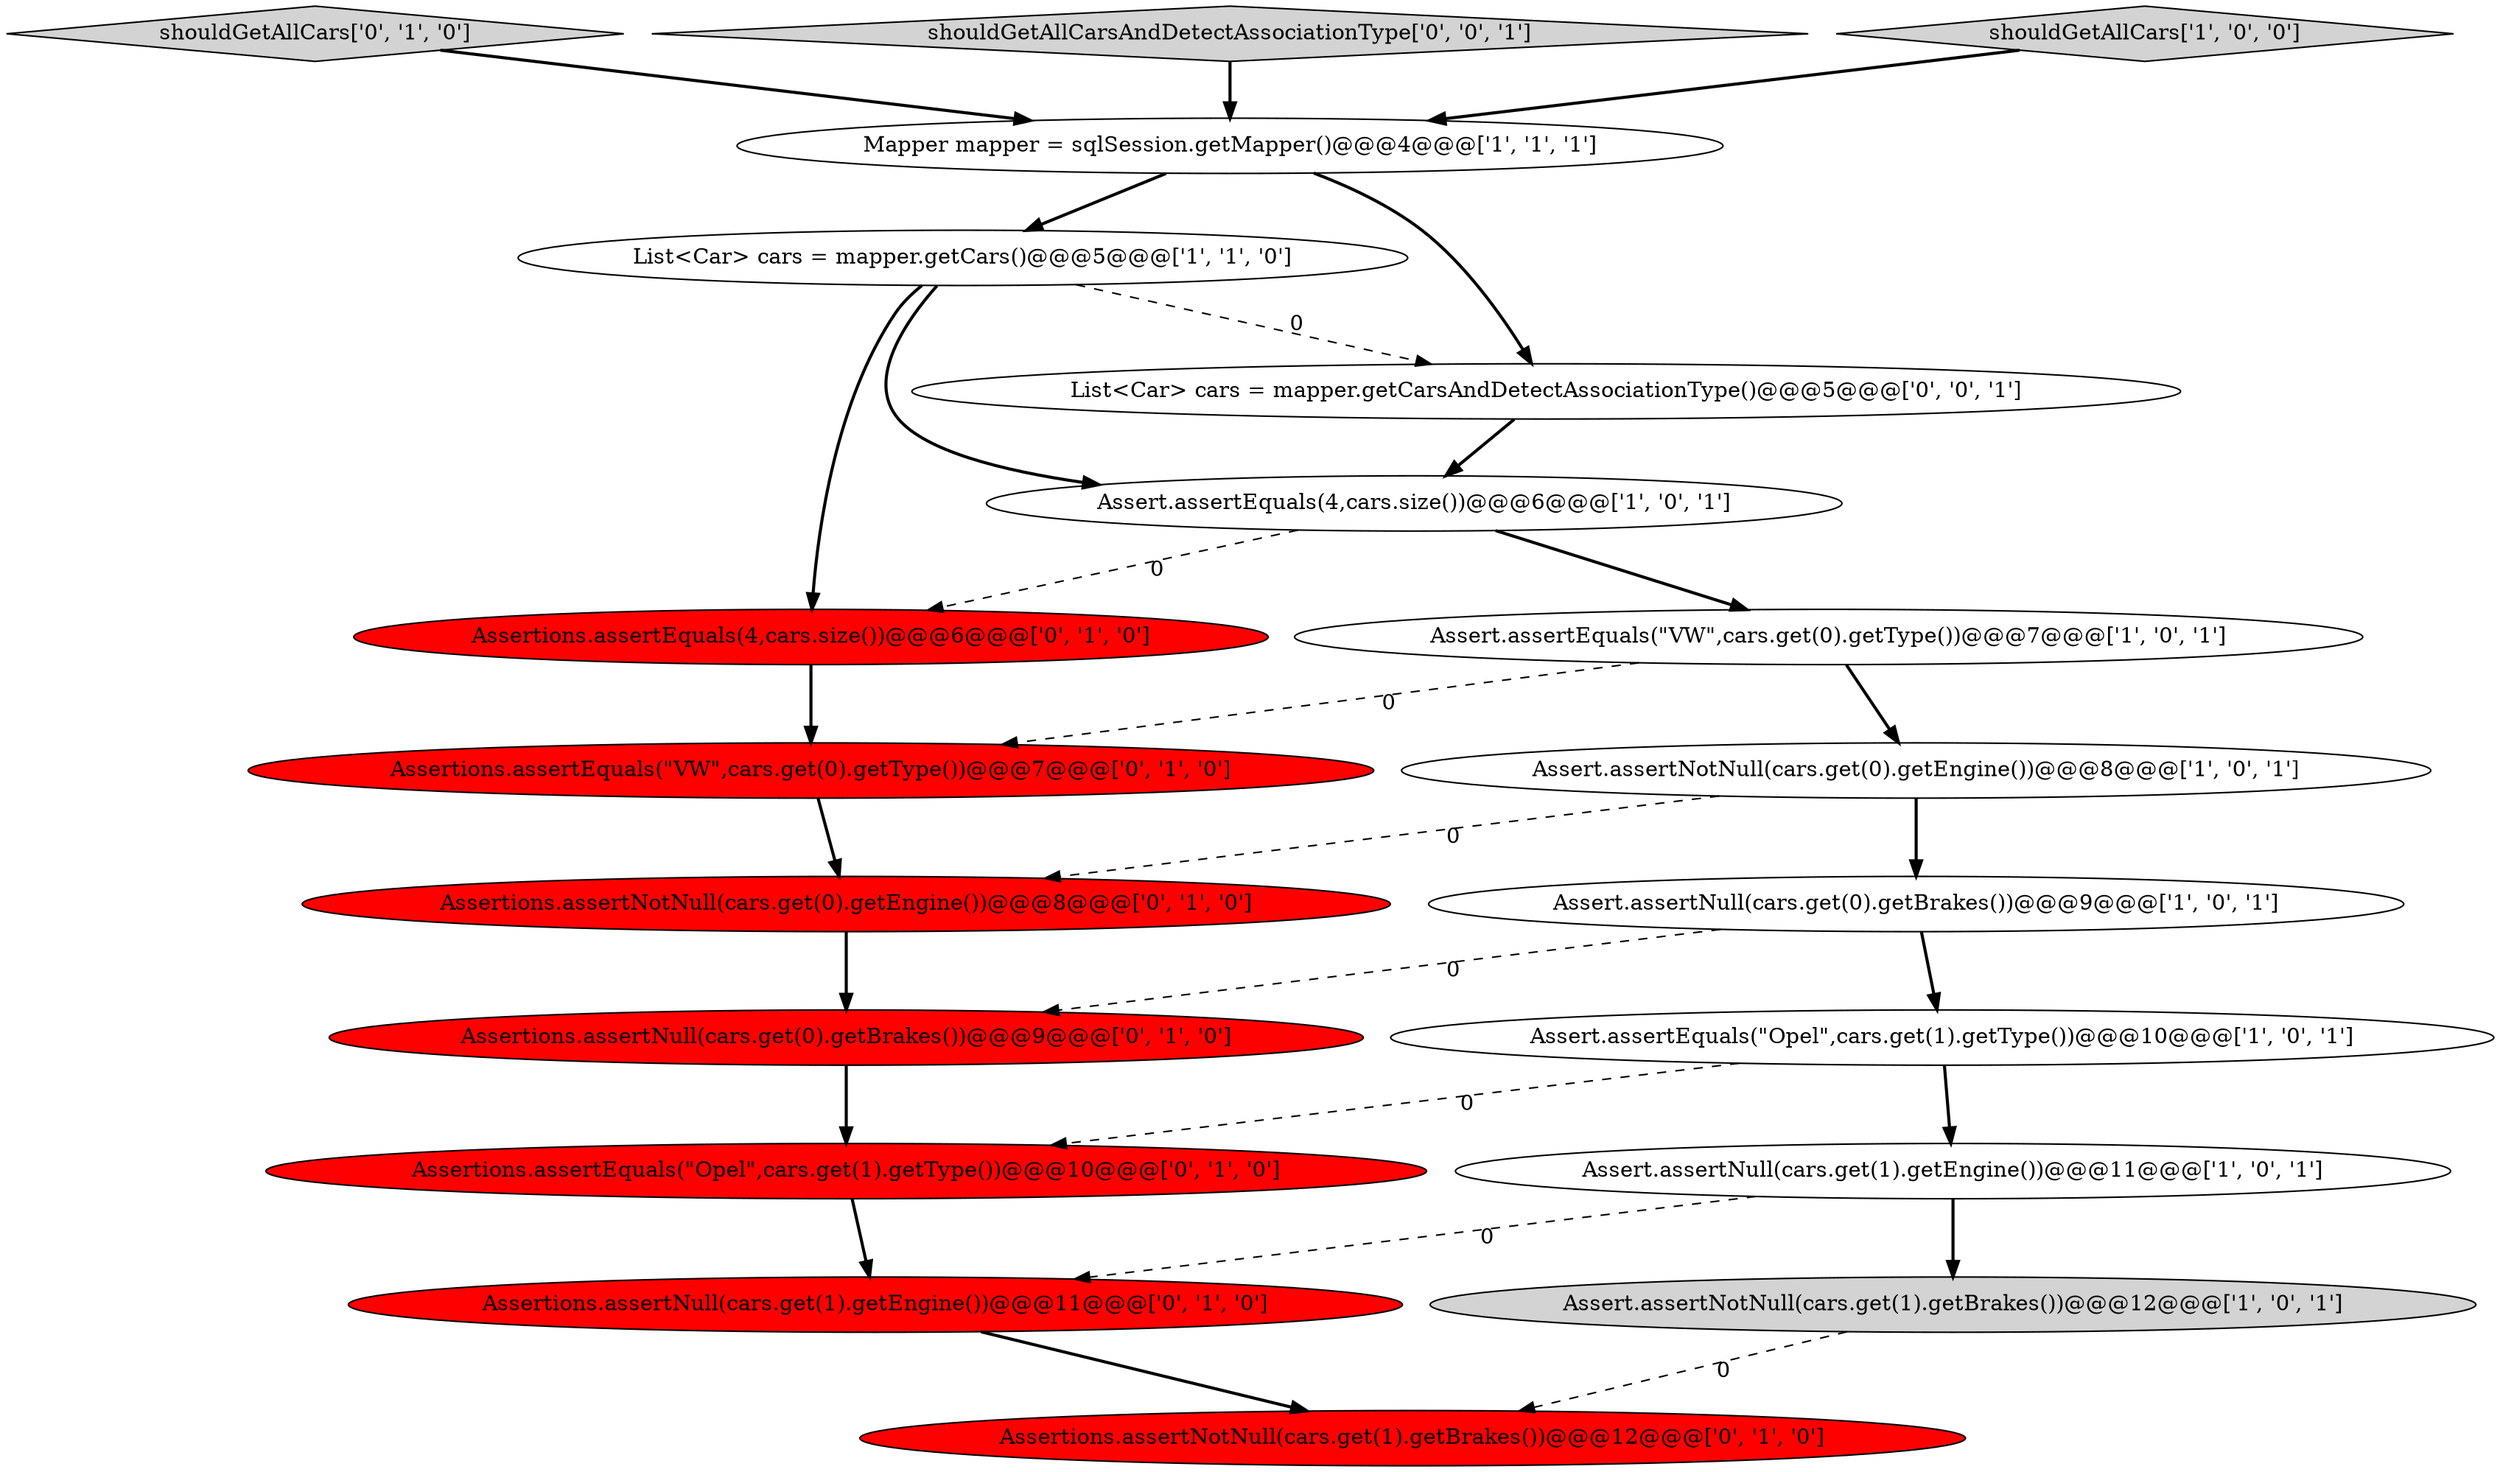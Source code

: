 digraph {
1 [style = filled, label = "Mapper mapper = sqlSession.getMapper()@@@4@@@['1', '1', '1']", fillcolor = white, shape = ellipse image = "AAA0AAABBB1BBB"];
13 [style = filled, label = "shouldGetAllCars['0', '1', '0']", fillcolor = lightgray, shape = diamond image = "AAA0AAABBB2BBB"];
5 [style = filled, label = "List<Car> cars = mapper.getCars()@@@5@@@['1', '1', '0']", fillcolor = white, shape = ellipse image = "AAA0AAABBB1BBB"];
11 [style = filled, label = "Assertions.assertEquals(4,cars.size())@@@6@@@['0', '1', '0']", fillcolor = red, shape = ellipse image = "AAA1AAABBB2BBB"];
15 [style = filled, label = "Assertions.assertNotNull(cars.get(1).getBrakes())@@@12@@@['0', '1', '0']", fillcolor = red, shape = ellipse image = "AAA1AAABBB2BBB"];
19 [style = filled, label = "shouldGetAllCarsAndDetectAssociationType['0', '0', '1']", fillcolor = lightgray, shape = diamond image = "AAA0AAABBB3BBB"];
17 [style = filled, label = "Assertions.assertEquals(\"Opel\",cars.get(1).getType())@@@10@@@['0', '1', '0']", fillcolor = red, shape = ellipse image = "AAA1AAABBB2BBB"];
6 [style = filled, label = "Assert.assertNotNull(cars.get(0).getEngine())@@@8@@@['1', '0', '1']", fillcolor = white, shape = ellipse image = "AAA0AAABBB1BBB"];
16 [style = filled, label = "Assertions.assertNotNull(cars.get(0).getEngine())@@@8@@@['0', '1', '0']", fillcolor = red, shape = ellipse image = "AAA1AAABBB2BBB"];
0 [style = filled, label = "Assert.assertEquals(\"Opel\",cars.get(1).getType())@@@10@@@['1', '0', '1']", fillcolor = white, shape = ellipse image = "AAA0AAABBB1BBB"];
2 [style = filled, label = "Assert.assertEquals(\"VW\",cars.get(0).getType())@@@7@@@['1', '0', '1']", fillcolor = white, shape = ellipse image = "AAA0AAABBB1BBB"];
4 [style = filled, label = "Assert.assertNotNull(cars.get(1).getBrakes())@@@12@@@['1', '0', '1']", fillcolor = lightgray, shape = ellipse image = "AAA0AAABBB1BBB"];
14 [style = filled, label = "Assertions.assertNull(cars.get(0).getBrakes())@@@9@@@['0', '1', '0']", fillcolor = red, shape = ellipse image = "AAA1AAABBB2BBB"];
9 [style = filled, label = "shouldGetAllCars['1', '0', '0']", fillcolor = lightgray, shape = diamond image = "AAA0AAABBB1BBB"];
10 [style = filled, label = "Assertions.assertEquals(\"VW\",cars.get(0).getType())@@@7@@@['0', '1', '0']", fillcolor = red, shape = ellipse image = "AAA1AAABBB2BBB"];
7 [style = filled, label = "Assert.assertNull(cars.get(0).getBrakes())@@@9@@@['1', '0', '1']", fillcolor = white, shape = ellipse image = "AAA0AAABBB1BBB"];
8 [style = filled, label = "Assert.assertEquals(4,cars.size())@@@6@@@['1', '0', '1']", fillcolor = white, shape = ellipse image = "AAA0AAABBB1BBB"];
12 [style = filled, label = "Assertions.assertNull(cars.get(1).getEngine())@@@11@@@['0', '1', '0']", fillcolor = red, shape = ellipse image = "AAA1AAABBB2BBB"];
18 [style = filled, label = "List<Car> cars = mapper.getCarsAndDetectAssociationType()@@@5@@@['0', '0', '1']", fillcolor = white, shape = ellipse image = "AAA0AAABBB3BBB"];
3 [style = filled, label = "Assert.assertNull(cars.get(1).getEngine())@@@11@@@['1', '0', '1']", fillcolor = white, shape = ellipse image = "AAA0AAABBB1BBB"];
1->5 [style = bold, label=""];
0->3 [style = bold, label=""];
5->8 [style = bold, label=""];
2->6 [style = bold, label=""];
7->14 [style = dashed, label="0"];
12->15 [style = bold, label=""];
14->17 [style = bold, label=""];
1->18 [style = bold, label=""];
7->0 [style = bold, label=""];
5->18 [style = dashed, label="0"];
0->17 [style = dashed, label="0"];
3->4 [style = bold, label=""];
13->1 [style = bold, label=""];
2->10 [style = dashed, label="0"];
19->1 [style = bold, label=""];
17->12 [style = bold, label=""];
6->16 [style = dashed, label="0"];
3->12 [style = dashed, label="0"];
10->16 [style = bold, label=""];
8->2 [style = bold, label=""];
11->10 [style = bold, label=""];
4->15 [style = dashed, label="0"];
16->14 [style = bold, label=""];
5->11 [style = bold, label=""];
18->8 [style = bold, label=""];
8->11 [style = dashed, label="0"];
6->7 [style = bold, label=""];
9->1 [style = bold, label=""];
}
